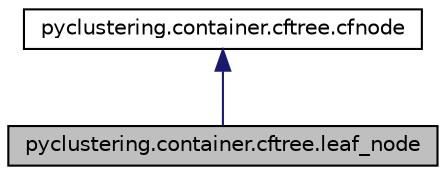 digraph "pyclustering.container.cftree.leaf_node"
{
 // INTERACTIVE_SVG=YES
  edge [fontname="Helvetica",fontsize="10",labelfontname="Helvetica",labelfontsize="10"];
  node [fontname="Helvetica",fontsize="10",shape=record];
  Node0 [label="pyclustering.container.cftree.leaf_node",height=0.2,width=0.4,color="black", fillcolor="grey75", style="filled", fontcolor="black"];
  Node1 -> Node0 [dir="back",color="midnightblue",fontsize="10",style="solid",fontname="Helvetica"];
  Node1 [label="pyclustering.container.cftree.cfnode",height=0.2,width=0.4,color="black", fillcolor="white", style="filled",URL="$da/d1c/classpyclustering_1_1container_1_1cftree_1_1cfnode.html",tooltip="Representation of node of CF-Tree. "];
}
